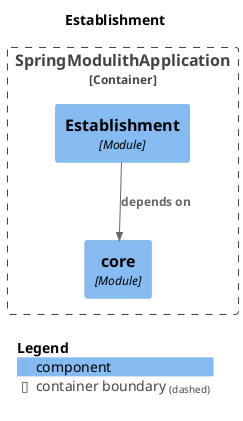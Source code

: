 @startuml
set separator none
title Establishment

top to bottom direction

!include <C4/C4>
!include <C4/C4_Context>
!include <C4/C4_Component>

Container_Boundary("SpringModulithApplication.SpringModulithApplication_boundary", "SpringModulithApplication", $tags="") {
  Component(SpringModulithApplication.SpringModulithApplication.core, "core", $techn="Module", $descr="", $tags="", $link="")
  Component(SpringModulithApplication.SpringModulithApplication.Establishment, "Establishment", $techn="Module", $descr="", $tags="", $link="")
}

Rel(SpringModulithApplication.SpringModulithApplication.Establishment, SpringModulithApplication.SpringModulithApplication.core, "depends on", $techn="", $tags="", $link="")

SHOW_LEGEND(true)
@enduml